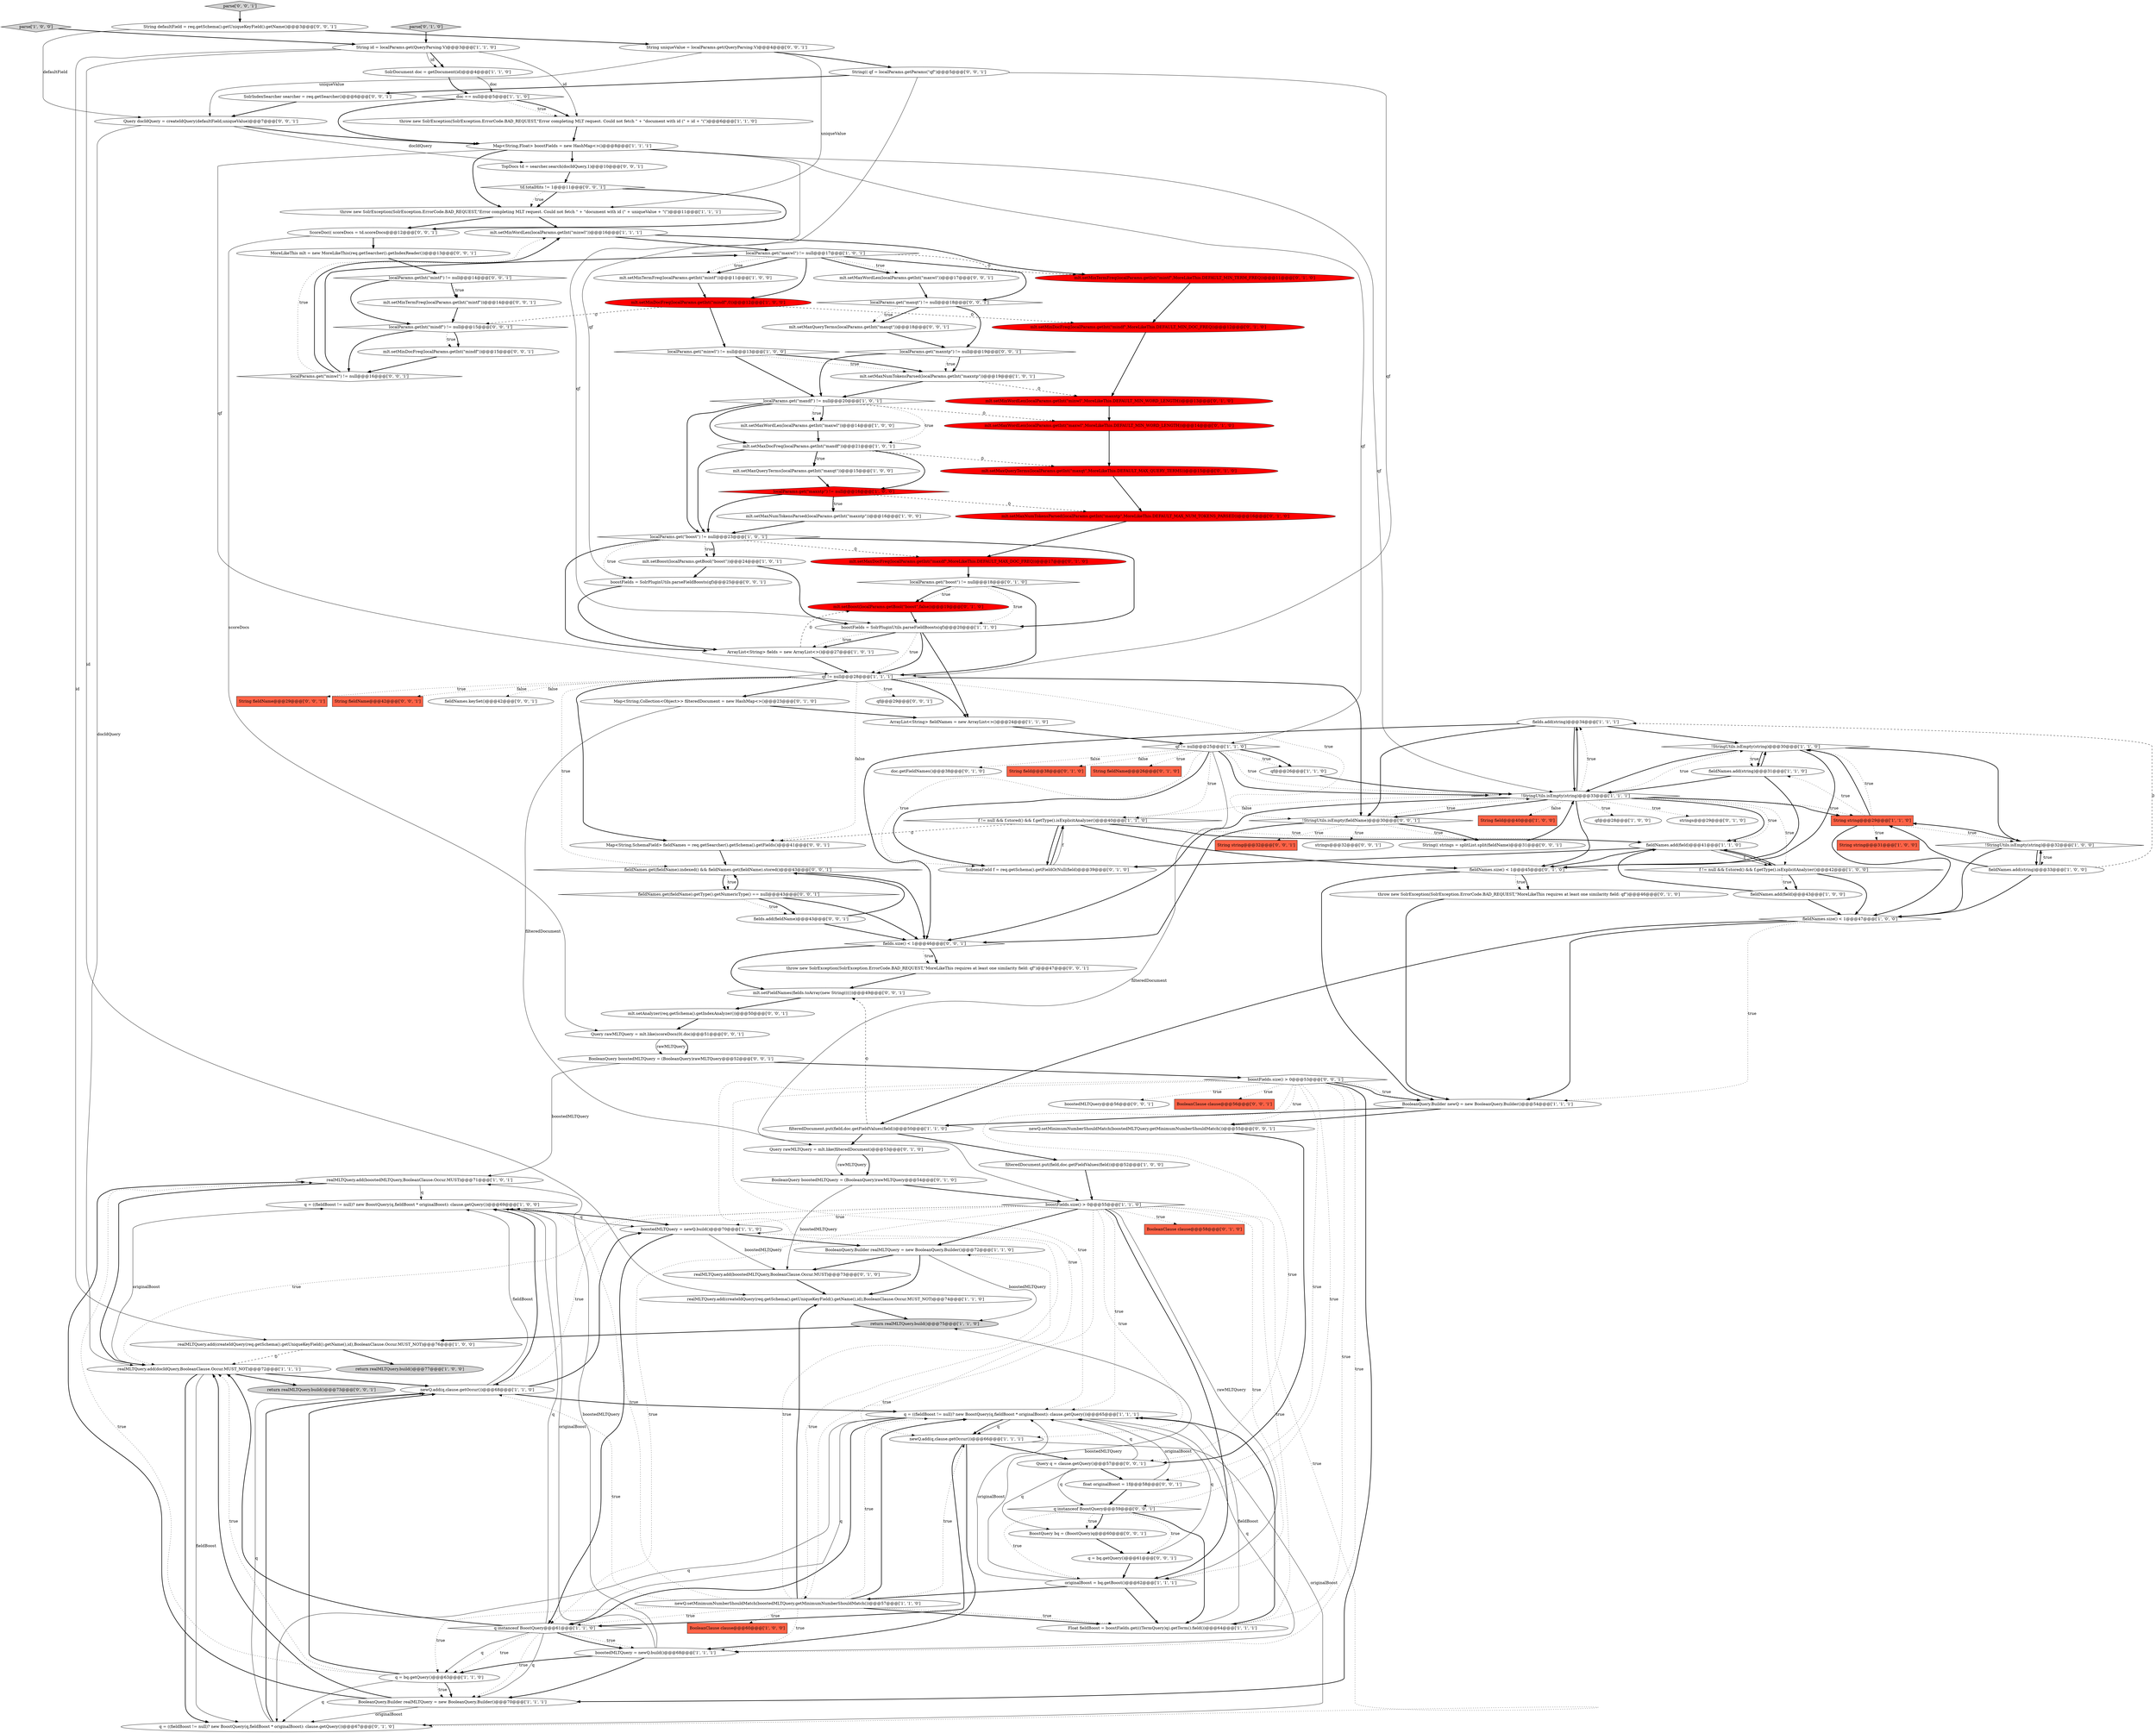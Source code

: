 digraph {
18 [style = filled, label = "fields.add(string)@@@34@@@['1', '1', '1']", fillcolor = white, shape = ellipse image = "AAA0AAABBB1BBB"];
15 [style = filled, label = "originalBoost = bq.getBoost()@@@62@@@['1', '1', '1']", fillcolor = white, shape = ellipse image = "AAA0AAABBB1BBB"];
121 [style = filled, label = "fields.size() < 1@@@46@@@['0', '0', '1']", fillcolor = white, shape = diamond image = "AAA0AAABBB3BBB"];
33 [style = filled, label = "BooleanQuery.Builder realMLTQuery = new BooleanQuery.Builder()@@@72@@@['1', '1', '0']", fillcolor = white, shape = ellipse image = "AAA0AAABBB1BBB"];
95 [style = filled, label = "BoostQuery bq = (BoostQuery)q@@@60@@@['0', '0', '1']", fillcolor = white, shape = ellipse image = "AAA0AAABBB3BBB"];
54 [style = filled, label = "localParams.get(\"maxwl\") != null@@@17@@@['1', '0', '1']", fillcolor = white, shape = diamond image = "AAA0AAABBB1BBB"];
130 [style = filled, label = "String uniqueValue = localParams.get(QueryParsing.V)@@@4@@@['0', '0', '1']", fillcolor = white, shape = ellipse image = "AAA0AAABBB3BBB"];
24 [style = filled, label = "mlt.setMaxWordLen(localParams.getInt(\"maxwl\"))@@@14@@@['1', '0', '0']", fillcolor = white, shape = ellipse image = "AAA0AAABBB1BBB"];
47 [style = filled, label = "!StringUtils.isEmpty(string)@@@30@@@['1', '1', '0']", fillcolor = white, shape = diamond image = "AAA0AAABBB1BBB"];
74 [style = filled, label = "mlt.setMinDocFreq(localParams.getInt(\"mindf\",MoreLikeThis.DEFAULT_MIN_DOC_FREQ))@@@12@@@['0', '1', '0']", fillcolor = red, shape = ellipse image = "AAA1AAABBB2BBB"];
55 [style = filled, label = "q = ((fieldBoost != null)? new BoostQuery(q,fieldBoost * originalBoost): clause.getQuery())@@@65@@@['1', '1', '1']", fillcolor = white, shape = ellipse image = "AAA0AAABBB1BBB"];
112 [style = filled, label = "qf@@@29@@@['0', '0', '1']", fillcolor = white, shape = ellipse image = "AAA0AAABBB3BBB"];
4 [style = filled, label = "fieldNames.add(string)@@@31@@@['1', '1', '0']", fillcolor = white, shape = ellipse image = "AAA0AAABBB1BBB"];
82 [style = filled, label = "realMLTQuery.add(boostedMLTQuery,BooleanClause.Occur.MUST)@@@73@@@['0', '1', '0']", fillcolor = white, shape = ellipse image = "AAA0AAABBB2BBB"];
1 [style = filled, label = "qf@@@26@@@['1', '1', '0']", fillcolor = white, shape = ellipse image = "AAA0AAABBB1BBB"];
108 [style = filled, label = "boostFields = SolrPluginUtils.parseFieldBoosts(qf)@@@25@@@['0', '0', '1']", fillcolor = white, shape = ellipse image = "AAA0AAABBB3BBB"];
83 [style = filled, label = "fieldNames.size() < 1@@@45@@@['0', '1', '0']", fillcolor = white, shape = diamond image = "AAA0AAABBB2BBB"];
80 [style = filled, label = "doc.getFieldNames()@@@38@@@['0', '1', '0']", fillcolor = white, shape = ellipse image = "AAA0AAABBB2BBB"];
20 [style = filled, label = "f != null && f.stored() && f.getType().isExplicitAnalyzer()@@@40@@@['1', '1', '0']", fillcolor = white, shape = diamond image = "AAA0AAABBB1BBB"];
88 [style = filled, label = "mlt.setBoost(localParams.getBool(\"boost\",false))@@@19@@@['0', '1', '0']", fillcolor = red, shape = ellipse image = "AAA1AAABBB2BBB"];
3 [style = filled, label = "BooleanClause clause@@@60@@@['1', '0', '0']", fillcolor = tomato, shape = box image = "AAA0AAABBB1BBB"];
22 [style = filled, label = "Map<String,Float> boostFields = new HashMap<>()@@@8@@@['1', '1', '1']", fillcolor = white, shape = ellipse image = "AAA0AAABBB1BBB"];
86 [style = filled, label = "BooleanQuery boostedMLTQuery = (BooleanQuery)rawMLTQuery@@@54@@@['0', '1', '0']", fillcolor = white, shape = ellipse image = "AAA0AAABBB2BBB"];
73 [style = filled, label = "Query rawMLTQuery = mlt.like(filteredDocument)@@@53@@@['0', '1', '0']", fillcolor = white, shape = ellipse image = "AAA0AAABBB2BBB"];
97 [style = filled, label = "throw new SolrException(SolrException.ErrorCode.BAD_REQUEST,\"MoreLikeThis requires at least one similarity field: qf\")@@@47@@@['0', '0', '1']", fillcolor = white, shape = ellipse image = "AAA0AAABBB3BBB"];
49 [style = filled, label = "mlt.setMinDocFreq(localParams.getInt(\"mindf\",0))@@@12@@@['1', '0', '0']", fillcolor = red, shape = ellipse image = "AAA1AAABBB1BBB"];
52 [style = filled, label = "q instanceof BoostQuery@@@61@@@['1', '1', '0']", fillcolor = white, shape = diamond image = "AAA0AAABBB1BBB"];
64 [style = filled, label = "fieldNames.add(field)@@@41@@@['1', '1', '0']", fillcolor = white, shape = ellipse image = "AAA0AAABBB1BBB"];
32 [style = filled, label = "String id = localParams.get(QueryParsing.V)@@@3@@@['1', '1', '0']", fillcolor = white, shape = ellipse image = "AAA0AAABBB1BBB"];
91 [style = filled, label = "strings@@@32@@@['0', '0', '1']", fillcolor = white, shape = ellipse image = "AAA0AAABBB3BBB"];
7 [style = filled, label = "SolrDocument doc = getDocument(id)@@@4@@@['1', '1', '0']", fillcolor = white, shape = ellipse image = "AAA0AAABBB1BBB"];
12 [style = filled, label = "doc == null@@@5@@@['1', '1', '0']", fillcolor = white, shape = diamond image = "AAA0AAABBB1BBB"];
41 [style = filled, label = "qf != null@@@28@@@['1', '1', '1']", fillcolor = white, shape = diamond image = "AAA0AAABBB1BBB"];
133 [style = filled, label = "Query docIdQuery = createIdQuery(defaultField,uniqueValue)@@@7@@@['0', '0', '1']", fillcolor = white, shape = ellipse image = "AAA0AAABBB3BBB"];
69 [style = filled, label = "mlt.setMinWordLen(localParams.getInt(\"minwl\",MoreLikeThis.DEFAULT_MIN_WORD_LENGTH))@@@13@@@['0', '1', '0']", fillcolor = red, shape = ellipse image = "AAA1AAABBB2BBB"];
53 [style = filled, label = "!StringUtils.isEmpty(string)@@@32@@@['1', '0', '0']", fillcolor = white, shape = diamond image = "AAA0AAABBB1BBB"];
94 [style = filled, label = "String string@@@32@@@['0', '0', '1']", fillcolor = tomato, shape = box image = "AAA0AAABBB3BBB"];
134 [style = filled, label = "boostedMLTQuery@@@56@@@['0', '0', '1']", fillcolor = white, shape = ellipse image = "AAA0AAABBB3BBB"];
14 [style = filled, label = "filteredDocument.put(field,doc.getFieldValues(field))@@@50@@@['1', '1', '0']", fillcolor = white, shape = ellipse image = "AAA0AAABBB1BBB"];
70 [style = filled, label = "throw new SolrException(SolrException.ErrorCode.BAD_REQUEST,\"MoreLikeThis requires at least one similarity field: qf\")@@@46@@@['0', '1', '0']", fillcolor = white, shape = ellipse image = "AAA0AAABBB2BBB"];
60 [style = filled, label = "q = bq.getQuery()@@@63@@@['1', '1', '0']", fillcolor = white, shape = ellipse image = "AAA0AAABBB1BBB"];
0 [style = filled, label = "boostedMLTQuery = newQ.build()@@@70@@@['1', '1', '0']", fillcolor = white, shape = ellipse image = "AAA0AAABBB1BBB"];
114 [style = filled, label = "localParams.get(\"maxqt\") != null@@@18@@@['0', '0', '1']", fillcolor = white, shape = diamond image = "AAA0AAABBB3BBB"];
38 [style = filled, label = "mlt.setMaxDocFreq(localParams.getInt(\"maxdf\"))@@@21@@@['1', '0', '1']", fillcolor = white, shape = ellipse image = "AAA0AAABBB1BBB"];
92 [style = filled, label = "TopDocs td = searcher.search(docIdQuery,1)@@@10@@@['0', '0', '1']", fillcolor = white, shape = ellipse image = "AAA0AAABBB3BBB"];
50 [style = filled, label = "filteredDocument.put(field,doc.getFieldValues(field))@@@52@@@['1', '0', '0']", fillcolor = white, shape = ellipse image = "AAA0AAABBB1BBB"];
39 [style = filled, label = "return realMLTQuery.build()@@@77@@@['1', '0', '0']", fillcolor = lightgray, shape = ellipse image = "AAA0AAABBB1BBB"];
56 [style = filled, label = "localParams.get(\"boost\") != null@@@23@@@['1', '0', '1']", fillcolor = white, shape = diamond image = "AAA0AAABBB1BBB"];
37 [style = filled, label = "realMLTQuery.add(createIdQuery(req.getSchema().getUniqueKeyField().getName(),id),BooleanClause.Occur.MUST_NOT)@@@76@@@['1', '0', '0']", fillcolor = white, shape = ellipse image = "AAA0AAABBB1BBB"];
40 [style = filled, label = "mlt.setMaxNumTokensParsed(localParams.getInt(\"maxntp\"))@@@19@@@['1', '0', '1']", fillcolor = white, shape = ellipse image = "AAA0AAABBB1BBB"];
36 [style = filled, label = "BooleanQuery.Builder realMLTQuery = new BooleanQuery.Builder()@@@70@@@['1', '1', '1']", fillcolor = white, shape = ellipse image = "AAA0AAABBB1BBB"];
16 [style = filled, label = "String field@@@40@@@['1', '0', '0']", fillcolor = tomato, shape = box image = "AAA0AAABBB1BBB"];
44 [style = filled, label = "throw new SolrException(SolrException.ErrorCode.BAD_REQUEST,\"Error completing MLT request. Could not fetch \" + \"document with id (\" + uniqueValue + \"(\")@@@11@@@['1', '1', '1']", fillcolor = white, shape = ellipse image = "AAA0AAABBB1BBB"];
84 [style = filled, label = "String field@@@38@@@['0', '1', '0']", fillcolor = tomato, shape = box image = "AAA0AAABBB2BBB"];
25 [style = filled, label = "mlt.setMaxQueryTerms(localParams.getInt(\"maxqt\"))@@@15@@@['1', '0', '0']", fillcolor = white, shape = ellipse image = "AAA0AAABBB1BBB"];
122 [style = filled, label = "Query rawMLTQuery = mlt.like(scoreDocs(0(.doc)@@@51@@@['0', '0', '1']", fillcolor = white, shape = ellipse image = "AAA0AAABBB3BBB"];
31 [style = filled, label = "String string@@@29@@@['1', '1', '0']", fillcolor = tomato, shape = box image = "AAA0AAABBB1BBB"];
72 [style = filled, label = "localParams.get(\"boost\") != null@@@18@@@['0', '1', '0']", fillcolor = white, shape = diamond image = "AAA0AAABBB2BBB"];
9 [style = filled, label = "return realMLTQuery.build()@@@75@@@['1', '1', '0']", fillcolor = lightgray, shape = ellipse image = "AAA0AAABBB1BBB"];
57 [style = filled, label = "mlt.setMinWordLen(localParams.getInt(\"minwl\"))@@@16@@@['1', '1', '1']", fillcolor = white, shape = ellipse image = "AAA0AAABBB1BBB"];
79 [style = filled, label = "SchemaField f = req.getSchema().getFieldOrNull(field)@@@39@@@['0', '1', '0']", fillcolor = white, shape = ellipse image = "AAA0AAABBB2BBB"];
65 [style = filled, label = "Float fieldBoost = boostFields.get(((TermQuery)q).getTerm().field())@@@64@@@['1', '1', '1']", fillcolor = white, shape = ellipse image = "AAA0AAABBB1BBB"];
106 [style = filled, label = "newQ.setMinimumNumberShouldMatch(boostedMLTQuery.getMinimumNumberShouldMatch())@@@55@@@['0', '0', '1']", fillcolor = white, shape = ellipse image = "AAA0AAABBB3BBB"];
124 [style = filled, label = "SolrIndexSearcher searcher = req.getSearcher()@@@6@@@['0', '0', '1']", fillcolor = white, shape = ellipse image = "AAA0AAABBB3BBB"];
128 [style = filled, label = "fieldNames.get(fieldName).getType().getNumericType() == null@@@43@@@['0', '0', '1']", fillcolor = white, shape = diamond image = "AAA0AAABBB3BBB"];
27 [style = filled, label = "fieldNames.add(field)@@@43@@@['1', '0', '0']", fillcolor = white, shape = ellipse image = "AAA0AAABBB1BBB"];
35 [style = filled, label = "BooleanQuery.Builder newQ = new BooleanQuery.Builder()@@@54@@@['1', '1', '1']", fillcolor = white, shape = ellipse image = "AAA0AAABBB1BBB"];
21 [style = filled, label = "ArrayList<String> fields = new ArrayList<>()@@@27@@@['1', '0', '1']", fillcolor = white, shape = ellipse image = "AAA0AAABBB1BBB"];
58 [style = filled, label = "realMLTQuery.add(createIdQuery(req.getSchema().getUniqueKeyField().getName(),id),BooleanClause.Occur.MUST_NOT)@@@74@@@['1', '1', '0']", fillcolor = white, shape = ellipse image = "AAA0AAABBB1BBB"];
111 [style = filled, label = "ScoreDoc(( scoreDocs = td.scoreDocs@@@12@@@['0', '0', '1']", fillcolor = white, shape = ellipse image = "AAA0AAABBB3BBB"];
115 [style = filled, label = "fieldNames.get(fieldName).indexed() && fieldNames.get(fieldName).stored()@@@43@@@['0', '0', '1']", fillcolor = white, shape = diamond image = "AAA0AAABBB3BBB"];
129 [style = filled, label = "parse['0', '0', '1']", fillcolor = lightgray, shape = diamond image = "AAA0AAABBB3BBB"];
96 [style = filled, label = "localParams.get(\"maxntp\") != null@@@19@@@['0', '0', '1']", fillcolor = white, shape = diamond image = "AAA0AAABBB3BBB"];
66 [style = filled, label = "mlt.setMaxNumTokensParsed(localParams.getInt(\"maxntp\",MoreLikeThis.DEFAULT_MAX_NUM_TOKENS_PARSED))@@@16@@@['0', '1', '0']", fillcolor = red, shape = ellipse image = "AAA1AAABBB2BBB"];
63 [style = filled, label = "f != null && f.stored() && f.getType().isExplicitAnalyzer()@@@42@@@['1', '0', '0']", fillcolor = white, shape = diamond image = "AAA0AAABBB1BBB"];
17 [style = filled, label = "!StringUtils.isEmpty(string)@@@33@@@['1', '1', '1']", fillcolor = white, shape = diamond image = "AAA0AAABBB1BBB"];
2 [style = filled, label = "String string@@@31@@@['1', '0', '0']", fillcolor = tomato, shape = box image = "AAA0AAABBB1BBB"];
113 [style = filled, label = "mlt.setMaxQueryTerms(localParams.getInt(\"maxqt\"))@@@18@@@['0', '0', '1']", fillcolor = white, shape = ellipse image = "AAA0AAABBB3BBB"];
51 [style = filled, label = "newQ.setMinimumNumberShouldMatch(boostedMLTQuery.getMinimumNumberShouldMatch())@@@57@@@['1', '1', '0']", fillcolor = white, shape = ellipse image = "AAA0AAABBB1BBB"];
117 [style = filled, label = "localParams.get(\"minwl\") != null@@@16@@@['0', '0', '1']", fillcolor = white, shape = diamond image = "AAA0AAABBB3BBB"];
126 [style = filled, label = "localParams.getInt(\"mintf\") != null@@@14@@@['0', '0', '1']", fillcolor = white, shape = diamond image = "AAA0AAABBB3BBB"];
103 [style = filled, label = "BooleanQuery boostedMLTQuery = (BooleanQuery)rawMLTQuery@@@52@@@['0', '0', '1']", fillcolor = white, shape = ellipse image = "AAA0AAABBB3BBB"];
89 [style = filled, label = "fields.add(fieldName)@@@43@@@['0', '0', '1']", fillcolor = white, shape = ellipse image = "AAA0AAABBB3BBB"];
132 [style = filled, label = "mlt.setAnalyzer(req.getSchema().getIndexAnalyzer())@@@50@@@['0', '0', '1']", fillcolor = white, shape = ellipse image = "AAA0AAABBB3BBB"];
119 [style = filled, label = "mlt.setMinTermFreq(localParams.getInt(\"mintf\"))@@@14@@@['0', '0', '1']", fillcolor = white, shape = ellipse image = "AAA0AAABBB3BBB"];
11 [style = filled, label = "boostedMLTQuery = newQ.build()@@@68@@@['1', '1', '1']", fillcolor = white, shape = ellipse image = "AAA0AAABBB1BBB"];
135 [style = filled, label = "String defaultField = req.getSchema().getUniqueKeyField().getName()@@@3@@@['0', '0', '1']", fillcolor = white, shape = ellipse image = "AAA0AAABBB3BBB"];
26 [style = filled, label = "mlt.setMaxNumTokensParsed(localParams.getInt(\"maxntp\"))@@@16@@@['1', '0', '0']", fillcolor = white, shape = ellipse image = "AAA0AAABBB1BBB"];
110 [style = filled, label = "String(( qf = localParams.getParams(\"qf\")@@@5@@@['0', '0', '1']", fillcolor = white, shape = ellipse image = "AAA0AAABBB3BBB"];
68 [style = filled, label = "Map<String,Collection<Object>> filteredDocument = new HashMap<>()@@@23@@@['0', '1', '0']", fillcolor = white, shape = ellipse image = "AAA0AAABBB2BBB"];
59 [style = filled, label = "ArrayList<String> fieldNames = new ArrayList<>()@@@24@@@['1', '1', '0']", fillcolor = white, shape = ellipse image = "AAA0AAABBB1BBB"];
5 [style = filled, label = "fieldNames.add(string)@@@33@@@['1', '0', '0']", fillcolor = white, shape = ellipse image = "AAA0AAABBB1BBB"];
85 [style = filled, label = "String fieldName@@@26@@@['0', '1', '0']", fillcolor = tomato, shape = box image = "AAA0AAABBB2BBB"];
107 [style = filled, label = "return realMLTQuery.build()@@@73@@@['0', '0', '1']", fillcolor = lightgray, shape = ellipse image = "AAA0AAABBB3BBB"];
6 [style = filled, label = "q = ((fieldBoost != null)? new BoostQuery(q,fieldBoost * originalBoost): clause.getQuery())@@@69@@@['1', '0', '0']", fillcolor = white, shape = ellipse image = "AAA0AAABBB1BBB"];
99 [style = filled, label = "mlt.setMinDocFreq(localParams.getInt(\"mindf\"))@@@15@@@['0', '0', '1']", fillcolor = white, shape = ellipse image = "AAA0AAABBB3BBB"];
105 [style = filled, label = "localParams.getInt(\"mindf\") != null@@@15@@@['0', '0', '1']", fillcolor = white, shape = diamond image = "AAA0AAABBB3BBB"];
62 [style = filled, label = "parse['1', '0', '0']", fillcolor = lightgray, shape = diamond image = "AAA0AAABBB1BBB"];
125 [style = filled, label = "Query q = clause.getQuery()@@@57@@@['0', '0', '1']", fillcolor = white, shape = ellipse image = "AAA0AAABBB3BBB"];
34 [style = filled, label = "realMLTQuery.add(docIdQuery,BooleanClause.Occur.MUST_NOT)@@@72@@@['1', '1', '1']", fillcolor = white, shape = ellipse image = "AAA0AAABBB1BBB"];
77 [style = filled, label = "q = ((fieldBoost != null)? new BoostQuery(q,fieldBoost * originalBoost): clause.getQuery())@@@67@@@['0', '1', '0']", fillcolor = white, shape = ellipse image = "AAA0AAABBB2BBB"];
30 [style = filled, label = "localParams.get(\"maxdf\") != null@@@20@@@['1', '0', '1']", fillcolor = white, shape = diamond image = "AAA0AAABBB1BBB"];
61 [style = filled, label = "boostFields = SolrPluginUtils.parseFieldBoosts(qf)@@@20@@@['1', '1', '0']", fillcolor = white, shape = ellipse image = "AAA0AAABBB1BBB"];
109 [style = filled, label = "td.totalHits != 1@@@11@@@['0', '0', '1']", fillcolor = white, shape = diamond image = "AAA0AAABBB3BBB"];
98 [style = filled, label = "MoreLikeThis mlt = new MoreLikeThis(req.getSearcher().getIndexReader())@@@13@@@['0', '0', '1']", fillcolor = white, shape = ellipse image = "AAA0AAABBB3BBB"];
42 [style = filled, label = "qf != null@@@25@@@['1', '1', '0']", fillcolor = white, shape = diamond image = "AAA0AAABBB1BBB"];
10 [style = filled, label = "boostFields.size() > 0@@@55@@@['1', '1', '0']", fillcolor = white, shape = diamond image = "AAA0AAABBB1BBB"];
23 [style = filled, label = "mlt.setBoost(localParams.getBool(\"boost\"))@@@24@@@['1', '0', '1']", fillcolor = white, shape = ellipse image = "AAA0AAABBB1BBB"];
136 [style = filled, label = "BooleanClause clause@@@56@@@['0', '0', '1']", fillcolor = tomato, shape = box image = "AAA0AAABBB3BBB"];
102 [style = filled, label = "mlt.setMaxWordLen(localParams.getInt(\"maxwl\"))@@@17@@@['0', '0', '1']", fillcolor = white, shape = ellipse image = "AAA0AAABBB3BBB"];
13 [style = filled, label = "qf@@@28@@@['1', '0', '0']", fillcolor = white, shape = ellipse image = "AAA0AAABBB1BBB"];
8 [style = filled, label = "realMLTQuery.add(boostedMLTQuery,BooleanClause.Occur.MUST)@@@71@@@['1', '0', '1']", fillcolor = white, shape = ellipse image = "AAA0AAABBB1BBB"];
123 [style = filled, label = "boostFields.size() > 0@@@53@@@['0', '0', '1']", fillcolor = white, shape = diamond image = "AAA0AAABBB3BBB"];
46 [style = filled, label = "localParams.get(\"maxntp\") != null@@@16@@@['1', '0', '0']", fillcolor = red, shape = diamond image = "AAA1AAABBB1BBB"];
48 [style = filled, label = "mlt.setMinTermFreq(localParams.getInt(\"mintf\"))@@@11@@@['1', '0', '0']", fillcolor = white, shape = ellipse image = "AAA0AAABBB1BBB"];
120 [style = filled, label = "mlt.setFieldNames(fields.toArray(new String(((())@@@49@@@['0', '0', '1']", fillcolor = white, shape = ellipse image = "AAA0AAABBB3BBB"];
43 [style = filled, label = "newQ.add(q,clause.getOccur())@@@66@@@['1', '1', '1']", fillcolor = white, shape = ellipse image = "AAA0AAABBB1BBB"];
90 [style = filled, label = "!StringUtils.isEmpty(fieldName)@@@30@@@['0', '0', '1']", fillcolor = white, shape = diamond image = "AAA0AAABBB3BBB"];
67 [style = filled, label = "BooleanClause clause@@@58@@@['0', '1', '0']", fillcolor = tomato, shape = box image = "AAA0AAABBB2BBB"];
104 [style = filled, label = "float originalBoost = 1f@@@58@@@['0', '0', '1']", fillcolor = white, shape = ellipse image = "AAA0AAABBB3BBB"];
87 [style = filled, label = "mlt.setMaxWordLen(localParams.getInt(\"maxwl\",MoreLikeThis.DEFAULT_MIN_WORD_LENGTH))@@@14@@@['0', '1', '0']", fillcolor = red, shape = ellipse image = "AAA1AAABBB2BBB"];
93 [style = filled, label = "q = bq.getQuery()@@@61@@@['0', '0', '1']", fillcolor = white, shape = ellipse image = "AAA0AAABBB3BBB"];
81 [style = filled, label = "parse['0', '1', '0']", fillcolor = lightgray, shape = diamond image = "AAA0AAABBB2BBB"];
19 [style = filled, label = "fieldNames.size() < 1@@@47@@@['1', '0', '0']", fillcolor = white, shape = diamond image = "AAA0AAABBB1BBB"];
76 [style = filled, label = "strings@@@29@@@['0', '1', '0']", fillcolor = white, shape = ellipse image = "AAA0AAABBB2BBB"];
45 [style = filled, label = "throw new SolrException(SolrException.ErrorCode.BAD_REQUEST,\"Error completing MLT request. Could not fetch \" + \"document with id (\" + id + \"(\")@@@6@@@['1', '1', '0']", fillcolor = white, shape = ellipse image = "AAA0AAABBB1BBB"];
127 [style = filled, label = "Map<String,SchemaField> fieldNames = req.getSearcher().getSchema().getFields()@@@41@@@['0', '0', '1']", fillcolor = white, shape = ellipse image = "AAA0AAABBB3BBB"];
131 [style = filled, label = "q instanceof BoostQuery@@@59@@@['0', '0', '1']", fillcolor = white, shape = diamond image = "AAA0AAABBB3BBB"];
28 [style = filled, label = "localParams.get(\"minwl\") != null@@@13@@@['1', '0', '0']", fillcolor = white, shape = diamond image = "AAA0AAABBB1BBB"];
29 [style = filled, label = "newQ.add(q,clause.getOccur())@@@68@@@['1', '1', '0']", fillcolor = white, shape = ellipse image = "AAA0AAABBB1BBB"];
71 [style = filled, label = "mlt.setMinTermFreq(localParams.getInt(\"mintf\",MoreLikeThis.DEFAULT_MIN_TERM_FREQ))@@@11@@@['0', '1', '0']", fillcolor = red, shape = ellipse image = "AAA1AAABBB2BBB"];
75 [style = filled, label = "mlt.setMaxQueryTerms(localParams.getInt(\"maxqt\",MoreLikeThis.DEFAULT_MAX_QUERY_TERMS))@@@15@@@['0', '1', '0']", fillcolor = red, shape = ellipse image = "AAA1AAABBB2BBB"];
101 [style = filled, label = "String(( strings = splitList.split(fieldName)@@@31@@@['0', '0', '1']", fillcolor = white, shape = ellipse image = "AAA0AAABBB3BBB"];
116 [style = filled, label = "String fieldName@@@29@@@['0', '0', '1']", fillcolor = tomato, shape = box image = "AAA0AAABBB3BBB"];
118 [style = filled, label = "String fieldName@@@42@@@['0', '0', '1']", fillcolor = tomato, shape = box image = "AAA0AAABBB3BBB"];
100 [style = filled, label = "fieldNames.keySet()@@@42@@@['0', '0', '1']", fillcolor = white, shape = ellipse image = "AAA0AAABBB3BBB"];
78 [style = filled, label = "mlt.setMaxDocFreq(localParams.getInt(\"maxdf\",MoreLikeThis.DEFAULT_MAX_DOC_FREQ))@@@17@@@['0', '1', '0']", fillcolor = red, shape = ellipse image = "AAA1AAABBB2BBB"];
15->55 [style = solid, label="originalBoost"];
98->126 [style = bold, label=""];
123->43 [style = dotted, label="true"];
22->42 [style = solid, label="qf"];
41->116 [style = dotted, label="true"];
41->127 [style = dotted, label="false"];
41->90 [style = bold, label=""];
60->29 [style = bold, label=""];
29->0 [style = bold, label=""];
55->52 [style = solid, label="q"];
11->60 [style = bold, label=""];
0->52 [style = bold, label=""];
125->131 [style = solid, label="q"];
131->95 [style = bold, label=""];
79->20 [style = bold, label=""];
42->1 [style = bold, label=""];
27->19 [style = bold, label=""];
19->35 [style = dotted, label="true"];
101->17 [style = bold, label=""];
121->97 [style = dotted, label="true"];
120->132 [style = bold, label=""];
110->41 [style = solid, label="qf"];
59->42 [style = bold, label=""];
111->98 [style = bold, label=""];
114->96 [style = bold, label=""];
66->78 [style = bold, label=""];
10->43 [style = dotted, label="true"];
49->105 [style = dashed, label="0"];
125->95 [style = solid, label="q"];
109->44 [style = bold, label=""];
41->100 [style = dotted, label="false"];
32->7 [style = bold, label=""];
81->32 [style = bold, label=""];
54->102 [style = bold, label=""];
51->58 [style = bold, label=""];
6->0 [style = solid, label="q"];
41->59 [style = bold, label=""];
23->108 [style = bold, label=""];
64->63 [style = solid, label="f"];
1->17 [style = bold, label=""];
43->11 [style = bold, label=""];
32->58 [style = solid, label="id"];
123->35 [style = bold, label=""];
123->134 [style = dotted, label="true"];
5->53 [style = bold, label=""];
42->85 [style = dotted, label="true"];
38->46 [style = bold, label=""];
4->47 [style = bold, label=""];
22->44 [style = bold, label=""];
44->57 [style = bold, label=""];
121->97 [style = bold, label=""];
4->17 [style = bold, label=""];
83->70 [style = dotted, label="true"];
32->45 [style = solid, label="id"];
62->32 [style = bold, label=""];
34->77 [style = bold, label=""];
17->47 [style = dotted, label="true"];
5->19 [style = bold, label=""];
127->115 [style = bold, label=""];
40->69 [style = dashed, label="0"];
90->101 [style = dotted, label="true"];
130->44 [style = solid, label="uniqueValue"];
14->50 [style = bold, label=""];
36->8 [style = bold, label=""];
128->89 [style = dotted, label="true"];
40->30 [style = bold, label=""];
60->77 [style = solid, label="q"];
22->61 [style = solid, label="qf"];
31->19 [style = bold, label=""];
68->73 [style = solid, label="filteredDocument"];
17->20 [style = dotted, label="false"];
131->95 [style = dotted, label="true"];
104->131 [style = bold, label=""];
97->120 [style = bold, label=""];
53->5 [style = bold, label=""];
124->133 [style = bold, label=""];
8->6 [style = solid, label="q"];
35->106 [style = bold, label=""];
103->8 [style = solid, label="boostedMLTQuery"];
6->0 [style = bold, label=""];
52->34 [style = bold, label=""];
87->75 [style = bold, label=""];
73->86 [style = bold, label=""];
0->33 [style = bold, label=""];
128->115 [style = bold, label=""];
17->121 [style = bold, label=""];
30->56 [style = bold, label=""];
126->119 [style = bold, label=""];
15->9 [style = solid, label="boostedMLTQuery"];
17->13 [style = dotted, label="true"];
31->4 [style = dotted, label="true"];
28->40 [style = dotted, label="true"];
77->29 [style = bold, label=""];
22->17 [style = solid, label="qf"];
56->78 [style = dashed, label="0"];
133->34 [style = solid, label="docIdQuery"];
52->36 [style = dotted, label="true"];
49->74 [style = dashed, label="0"];
10->65 [style = dotted, label="true"];
10->52 [style = dotted, label="true"];
33->9 [style = solid, label="boostedMLTQuery"];
58->9 [style = bold, label=""];
26->56 [style = bold, label=""];
11->36 [style = bold, label=""];
86->10 [style = bold, label=""];
53->19 [style = bold, label=""];
123->104 [style = dotted, label="true"];
41->90 [style = dotted, label="true"];
45->22 [style = bold, label=""];
72->88 [style = dotted, label="true"];
70->35 [style = bold, label=""];
51->55 [style = dotted, label="true"];
31->53 [style = dotted, label="true"];
47->53 [style = bold, label=""];
54->49 [style = bold, label=""];
63->27 [style = bold, label=""];
21->41 [style = bold, label=""];
57->71 [style = bold, label=""];
24->38 [style = bold, label=""];
105->117 [style = bold, label=""];
130->133 [style = solid, label="uniqueValue"];
109->111 [style = bold, label=""];
33->82 [style = bold, label=""];
10->77 [style = dotted, label="true"];
95->93 [style = bold, label=""];
0->82 [style = solid, label="boostedMLTQuery"];
38->25 [style = bold, label=""];
17->64 [style = bold, label=""];
56->108 [style = dotted, label="true"];
123->65 [style = dotted, label="true"];
33->58 [style = bold, label=""];
30->87 [style = dashed, label="0"];
29->6 [style = solid, label="fieldBoost"];
34->29 [style = bold, label=""];
30->24 [style = bold, label=""];
131->65 [style = bold, label=""];
51->33 [style = dotted, label="true"];
114->113 [style = bold, label=""];
55->43 [style = solid, label="q"];
49->28 [style = bold, label=""];
38->25 [style = dotted, label="true"];
115->128 [style = bold, label=""];
32->37 [style = solid, label="id"];
34->6 [style = solid, label="originalBoost"];
19->14 [style = bold, label=""];
126->119 [style = dotted, label="true"];
20->64 [style = bold, label=""];
60->36 [style = bold, label=""];
20->64 [style = dotted, label="true"];
52->60 [style = dotted, label="true"];
47->83 [style = bold, label=""];
52->36 [style = solid, label="q"];
83->35 [style = bold, label=""];
126->105 [style = bold, label=""];
10->51 [style = dotted, label="true"];
42->20 [style = dotted, label="true"];
55->43 [style = bold, label=""];
88->61 [style = bold, label=""];
42->79 [style = dotted, label="true"];
10->33 [style = bold, label=""];
47->4 [style = dotted, label="true"];
30->38 [style = dotted, label="true"];
133->22 [style = bold, label=""];
30->38 [style = bold, label=""];
10->15 [style = bold, label=""];
30->24 [style = dotted, label="true"];
96->40 [style = bold, label=""];
77->29 [style = solid, label="q"];
7->12 [style = bold, label=""];
17->31 [style = bold, label=""];
42->17 [style = bold, label=""];
122->103 [style = bold, label=""];
110->108 [style = solid, label="qf"];
54->48 [style = bold, label=""];
43->52 [style = bold, label=""];
22->41 [style = solid, label="qf"];
109->44 [style = dotted, label="true"];
37->34 [style = dashed, label="0"];
133->92 [style = solid, label="docIdQuery"];
38->75 [style = dashed, label="0"];
123->136 [style = dotted, label="true"];
4->83 [style = bold, label=""];
90->101 [style = bold, label=""];
20->79 [style = bold, label=""];
51->55 [style = bold, label=""];
105->99 [style = bold, label=""];
68->59 [style = bold, label=""];
10->67 [style = dotted, label="true"];
41->127 [style = bold, label=""];
96->40 [style = dotted, label="true"];
34->107 [style = bold, label=""];
34->77 [style = solid, label="fieldBoost"];
17->83 [style = bold, label=""];
51->11 [style = dotted, label="true"];
111->122 [style = solid, label="scoreDocs"];
11->6 [style = solid, label="originalBoost"];
55->77 [style = solid, label="q"];
74->69 [style = bold, label=""];
43->77 [style = solid, label="originalBoost"];
60->8 [style = dotted, label="true"];
10->15 [style = solid, label="rawMLTQuery"];
72->41 [style = bold, label=""];
41->118 [style = dotted, label="false"];
115->121 [style = bold, label=""];
135->130 [style = bold, label=""];
10->34 [style = dotted, label="true"];
104->55 [style = solid, label="originalBoost"];
55->11 [style = solid, label="q"];
42->10 [style = solid, label="filteredDocument"];
54->71 [style = dashed, label="0"];
61->59 [style = bold, label=""];
9->37 [style = bold, label=""];
10->29 [style = dotted, label="true"];
64->79 [style = bold, label=""];
29->6 [style = bold, label=""];
125->104 [style = bold, label=""];
71->74 [style = bold, label=""];
51->52 [style = dotted, label="true"];
50->10 [style = bold, label=""];
123->55 [style = dotted, label="true"];
72->61 [style = dotted, label="true"];
117->54 [style = bold, label=""];
51->43 [style = dotted, label="true"];
46->66 [style = dashed, label="0"];
12->22 [style = bold, label=""];
8->34 [style = bold, label=""];
48->49 [style = bold, label=""];
56->23 [style = dotted, label="true"];
23->61 [style = bold, label=""];
117->57 [style = bold, label=""];
18->90 [style = bold, label=""];
103->123 [style = bold, label=""];
61->41 [style = dotted, label="true"];
75->66 [style = bold, label=""];
17->16 [style = dotted, label="false"];
54->114 [style = bold, label=""];
56->23 [style = bold, label=""];
27->64 [style = bold, label=""];
86->82 [style = solid, label="boostedMLTQuery"];
31->47 [style = bold, label=""];
96->30 [style = bold, label=""];
128->121 [style = bold, label=""];
108->21 [style = bold, label=""];
106->125 [style = bold, label=""];
46->56 [style = bold, label=""];
31->47 [style = dotted, label="true"];
17->63 [style = dotted, label="true"];
18->47 [style = bold, label=""];
17->18 [style = dotted, label="true"];
42->80 [style = dotted, label="false"];
63->27 [style = dotted, label="true"];
41->68 [style = bold, label=""];
61->21 [style = bold, label=""];
131->15 [style = dotted, label="true"];
83->70 [style = bold, label=""];
51->0 [style = dotted, label="true"];
41->115 [style = dotted, label="true"];
43->125 [style = bold, label=""];
7->12 [style = solid, label="doc"];
29->55 [style = bold, label=""];
78->72 [style = bold, label=""];
11->8 [style = solid, label="boostedMLTQuery"];
19->35 [style = bold, label=""];
51->65 [style = bold, label=""];
51->65 [style = dotted, label="true"];
41->112 [style = dotted, label="true"];
22->92 [style = bold, label=""];
55->52 [style = bold, label=""];
99->117 [style = bold, label=""];
52->11 [style = dotted, label="true"];
63->64 [style = bold, label=""];
64->63 [style = bold, label=""];
121->120 [style = bold, label=""];
135->133 [style = solid, label="defaultField"];
20->127 [style = dashed, label="0"];
56->61 [style = bold, label=""];
53->31 [style = bold, label=""];
5->18 [style = dashed, label="0"];
5->31 [style = bold, label=""];
12->45 [style = dotted, label="true"];
20->83 [style = bold, label=""];
54->102 [style = dotted, label="true"];
119->105 [style = bold, label=""];
64->83 [style = bold, label=""];
89->121 [style = bold, label=""];
123->35 [style = dotted, label="true"];
102->114 [style = bold, label=""];
113->96 [style = bold, label=""];
117->57 [style = dotted, label="true"];
12->45 [style = bold, label=""];
79->20 [style = solid, label="f"];
44->111 [style = bold, label=""];
73->86 [style = solid, label="rawMLTQuery"];
17->90 [style = bold, label=""];
90->91 [style = dotted, label="true"];
18->121 [style = bold, label=""];
110->124 [style = bold, label=""];
52->60 [style = solid, label="q"];
42->17 [style = dotted, label="true"];
82->58 [style = bold, label=""];
17->64 [style = dotted, label="true"];
38->56 [style = bold, label=""];
123->36 [style = bold, label=""];
123->106 [style = dotted, label="true"];
36->77 [style = solid, label="originalBoost"];
123->11 [style = dotted, label="true"];
114->113 [style = dotted, label="true"];
42->84 [style = dotted, label="false"];
105->99 [style = dotted, label="true"];
122->103 [style = solid, label="rawMLTQuery"];
57->54 [style = bold, label=""];
69->87 [style = bold, label=""];
28->30 [style = bold, label=""];
42->79 [style = bold, label=""];
10->55 [style = dotted, label="true"];
65->55 [style = solid, label="fieldBoost"];
61->21 [style = dotted, label="true"];
21->88 [style = dashed, label="0"];
51->60 [style = dotted, label="true"];
56->21 [style = bold, label=""];
51->29 [style = dotted, label="true"];
14->73 [style = bold, label=""];
90->121 [style = bold, label=""];
125->55 [style = solid, label="q"];
10->0 [style = dotted, label="true"];
65->55 [style = bold, label=""];
89->115 [style = bold, label=""];
60->34 [style = dotted, label="true"];
17->76 [style = dotted, label="true"];
61->41 [style = bold, label=""];
14->120 [style = dashed, label="0"];
90->94 [style = dotted, label="true"];
128->89 [style = bold, label=""];
54->48 [style = dotted, label="true"];
53->5 [style = dotted, label="true"];
35->14 [style = bold, label=""];
42->1 [style = dotted, label="true"];
72->88 [style = bold, label=""];
32->7 [style = solid, label="id"];
31->2 [style = dotted, label="true"];
60->36 [style = dotted, label="true"];
90->17 [style = dotted, label="true"];
93->55 [style = solid, label="q"];
37->39 [style = bold, label=""];
36->34 [style = bold, label=""];
51->6 [style = dotted, label="true"];
52->11 [style = bold, label=""];
52->6 [style = solid, label="q"];
28->40 [style = bold, label=""];
123->125 [style = dotted, label="true"];
18->17 [style = bold, label=""];
25->46 [style = bold, label=""];
115->128 [style = dotted, label="true"];
63->19 [style = bold, label=""];
123->131 [style = dotted, label="true"];
51->3 [style = dotted, label="true"];
129->135 [style = bold, label=""];
92->109 [style = bold, label=""];
46->26 [style = dotted, label="true"];
10->15 [style = dotted, label="true"];
17->31 [style = dotted, label="true"];
131->93 [style = dotted, label="true"];
46->26 [style = bold, label=""];
130->110 [style = bold, label=""];
132->122 [style = bold, label=""];
93->15 [style = bold, label=""];
47->17 [style = bold, label=""];
15->65 [style = bold, label=""];
17->18 [style = bold, label=""];
47->4 [style = bold, label=""];
15->51 [style = bold, label=""];
}
